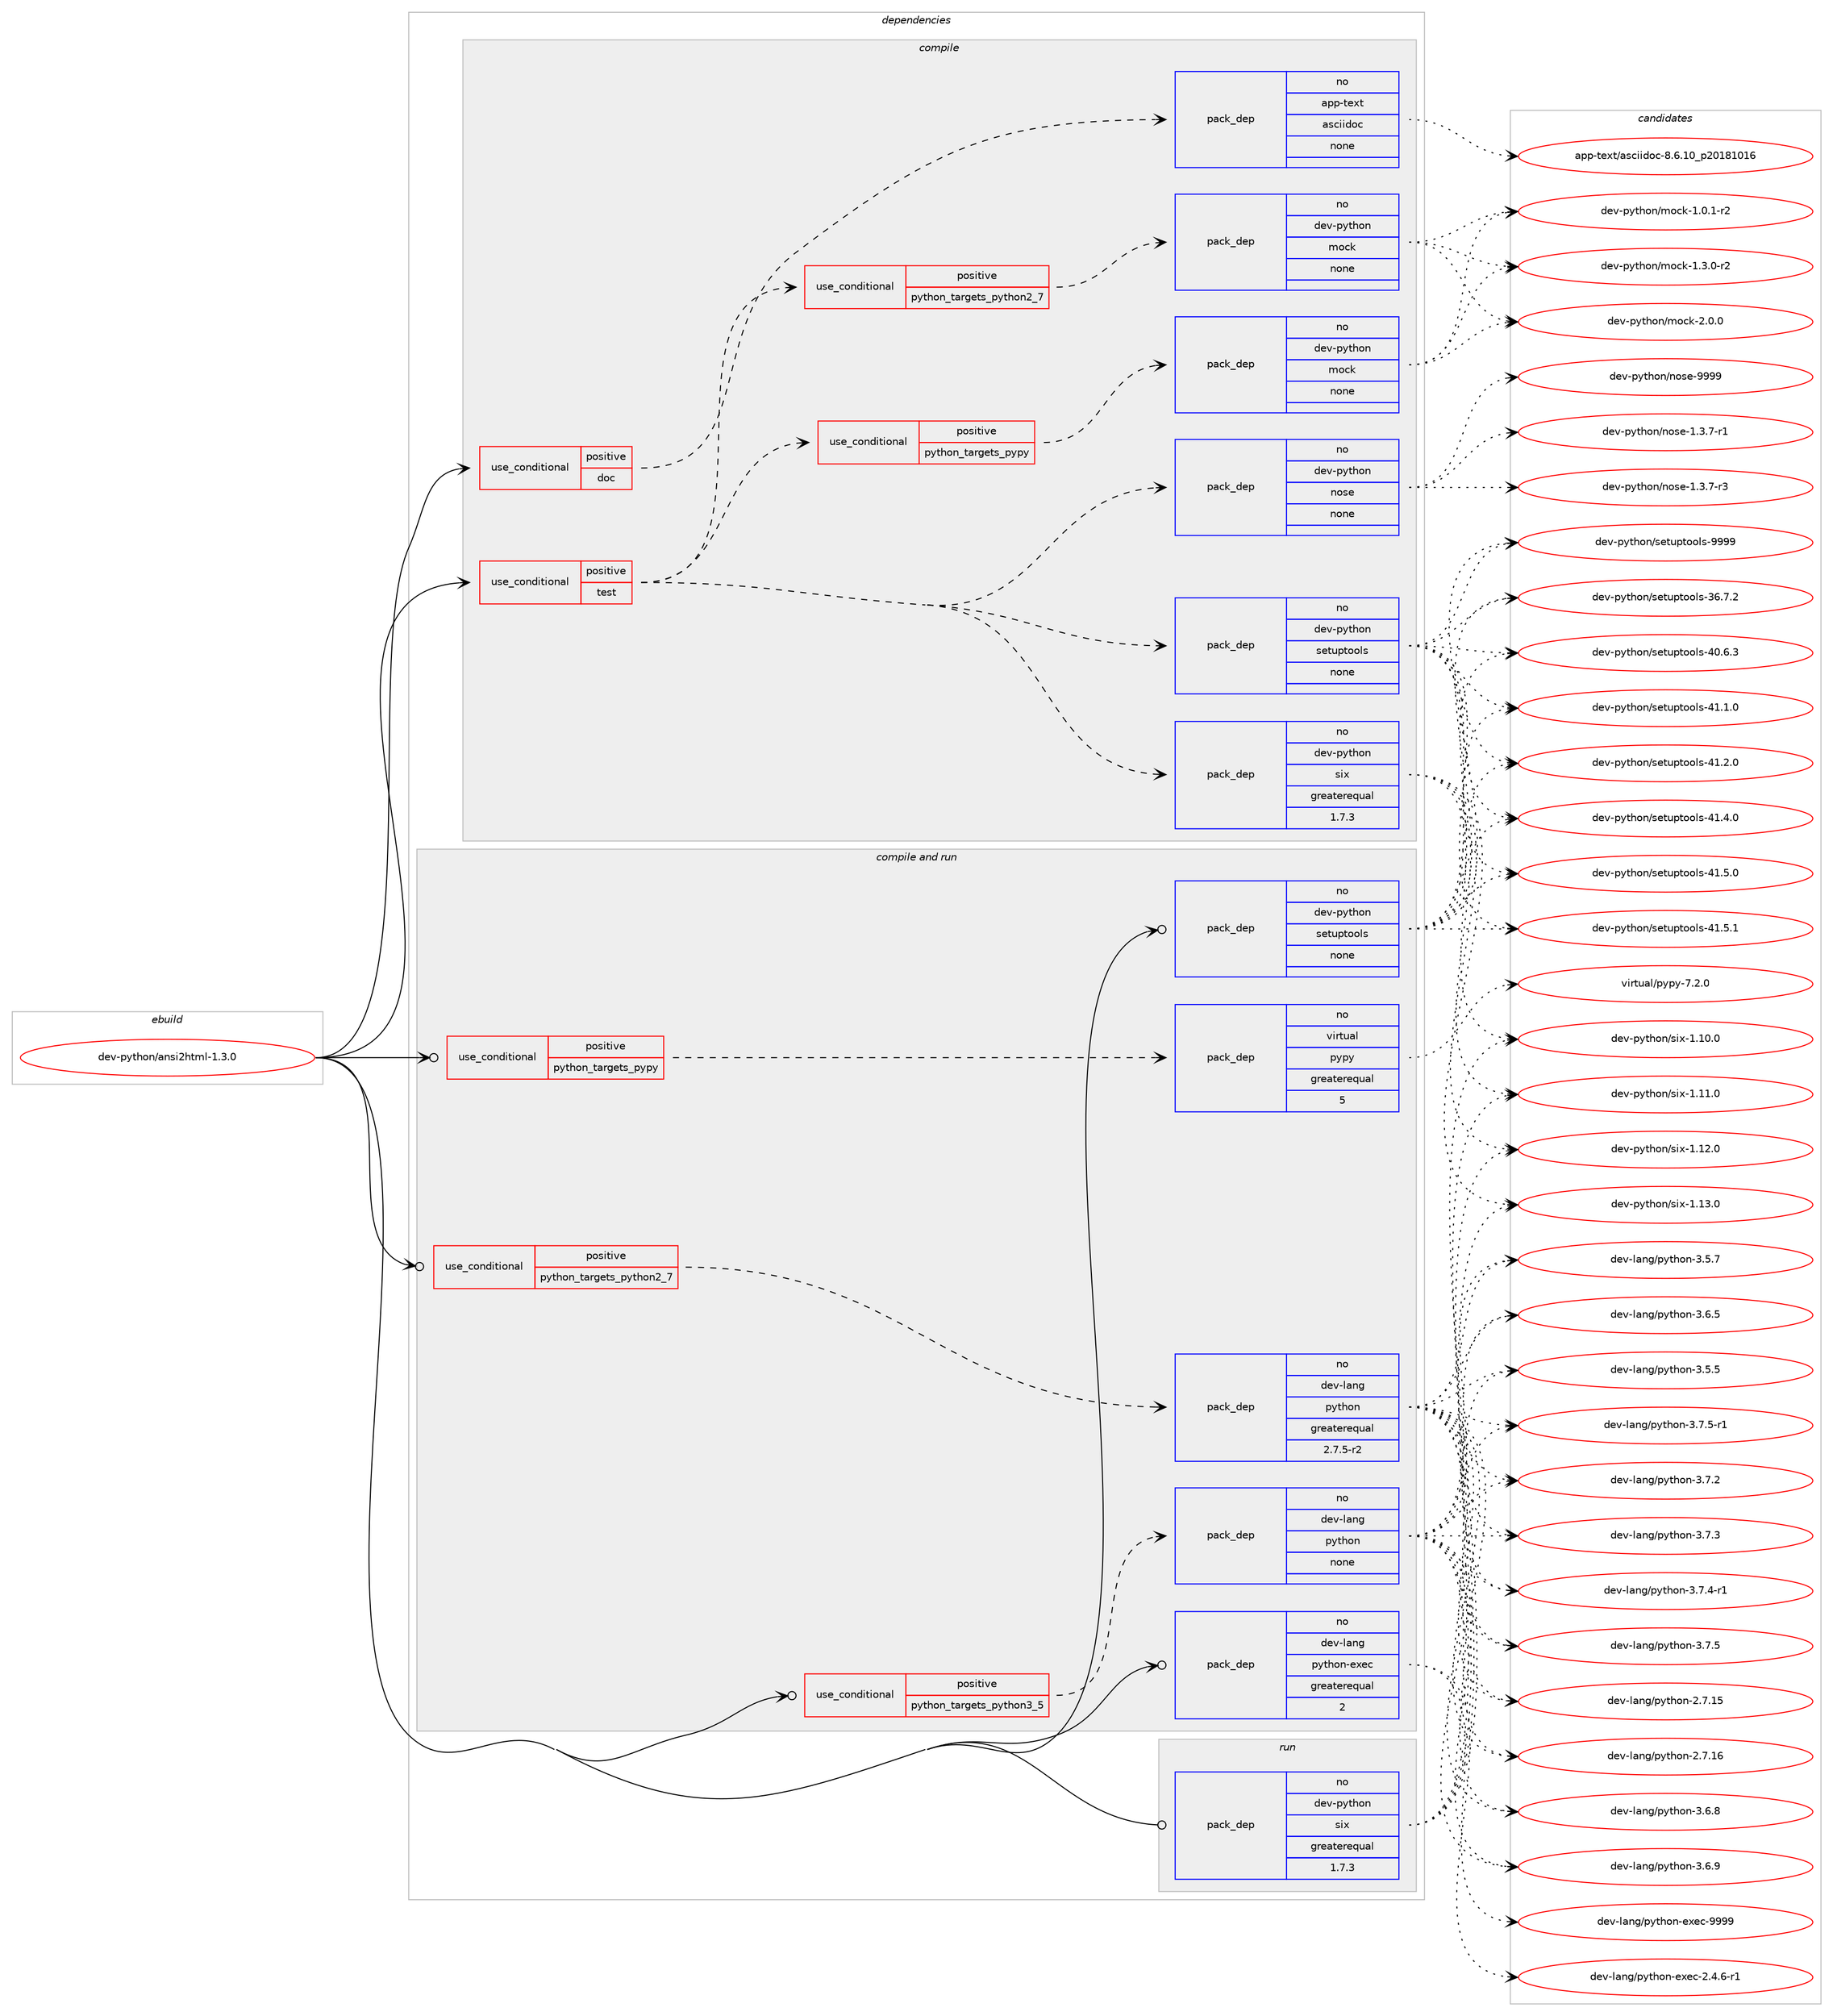 digraph prolog {

# *************
# Graph options
# *************

newrank=true;
concentrate=true;
compound=true;
graph [rankdir=LR,fontname=Helvetica,fontsize=10,ranksep=1.5];#, ranksep=2.5, nodesep=0.2];
edge  [arrowhead=vee];
node  [fontname=Helvetica,fontsize=10];

# **********
# The ebuild
# **********

subgraph cluster_leftcol {
color=gray;
rank=same;
label=<<i>ebuild</i>>;
id [label="dev-python/ansi2html-1.3.0", color=red, width=4, href="../dev-python/ansi2html-1.3.0.svg"];
}

# ****************
# The dependencies
# ****************

subgraph cluster_midcol {
color=gray;
label=<<i>dependencies</i>>;
subgraph cluster_compile {
fillcolor="#eeeeee";
style=filled;
label=<<i>compile</i>>;
subgraph cond136087 {
dependency594066 [label=<<TABLE BORDER="0" CELLBORDER="1" CELLSPACING="0" CELLPADDING="4"><TR><TD ROWSPAN="3" CELLPADDING="10">use_conditional</TD></TR><TR><TD>positive</TD></TR><TR><TD>doc</TD></TR></TABLE>>, shape=none, color=red];
subgraph pack446207 {
dependency594067 [label=<<TABLE BORDER="0" CELLBORDER="1" CELLSPACING="0" CELLPADDING="4" WIDTH="220"><TR><TD ROWSPAN="6" CELLPADDING="30">pack_dep</TD></TR><TR><TD WIDTH="110">no</TD></TR><TR><TD>app-text</TD></TR><TR><TD>asciidoc</TD></TR><TR><TD>none</TD></TR><TR><TD></TD></TR></TABLE>>, shape=none, color=blue];
}
dependency594066:e -> dependency594067:w [weight=20,style="dashed",arrowhead="vee"];
}
id:e -> dependency594066:w [weight=20,style="solid",arrowhead="vee"];
subgraph cond136088 {
dependency594068 [label=<<TABLE BORDER="0" CELLBORDER="1" CELLSPACING="0" CELLPADDING="4"><TR><TD ROWSPAN="3" CELLPADDING="10">use_conditional</TD></TR><TR><TD>positive</TD></TR><TR><TD>test</TD></TR></TABLE>>, shape=none, color=red];
subgraph pack446208 {
dependency594069 [label=<<TABLE BORDER="0" CELLBORDER="1" CELLSPACING="0" CELLPADDING="4" WIDTH="220"><TR><TD ROWSPAN="6" CELLPADDING="30">pack_dep</TD></TR><TR><TD WIDTH="110">no</TD></TR><TR><TD>dev-python</TD></TR><TR><TD>setuptools</TD></TR><TR><TD>none</TD></TR><TR><TD></TD></TR></TABLE>>, shape=none, color=blue];
}
dependency594068:e -> dependency594069:w [weight=20,style="dashed",arrowhead="vee"];
subgraph pack446209 {
dependency594070 [label=<<TABLE BORDER="0" CELLBORDER="1" CELLSPACING="0" CELLPADDING="4" WIDTH="220"><TR><TD ROWSPAN="6" CELLPADDING="30">pack_dep</TD></TR><TR><TD WIDTH="110">no</TD></TR><TR><TD>dev-python</TD></TR><TR><TD>six</TD></TR><TR><TD>greaterequal</TD></TR><TR><TD>1.7.3</TD></TR></TABLE>>, shape=none, color=blue];
}
dependency594068:e -> dependency594070:w [weight=20,style="dashed",arrowhead="vee"];
subgraph pack446210 {
dependency594071 [label=<<TABLE BORDER="0" CELLBORDER="1" CELLSPACING="0" CELLPADDING="4" WIDTH="220"><TR><TD ROWSPAN="6" CELLPADDING="30">pack_dep</TD></TR><TR><TD WIDTH="110">no</TD></TR><TR><TD>dev-python</TD></TR><TR><TD>nose</TD></TR><TR><TD>none</TD></TR><TR><TD></TD></TR></TABLE>>, shape=none, color=blue];
}
dependency594068:e -> dependency594071:w [weight=20,style="dashed",arrowhead="vee"];
subgraph cond136089 {
dependency594072 [label=<<TABLE BORDER="0" CELLBORDER="1" CELLSPACING="0" CELLPADDING="4"><TR><TD ROWSPAN="3" CELLPADDING="10">use_conditional</TD></TR><TR><TD>positive</TD></TR><TR><TD>python_targets_pypy</TD></TR></TABLE>>, shape=none, color=red];
subgraph pack446211 {
dependency594073 [label=<<TABLE BORDER="0" CELLBORDER="1" CELLSPACING="0" CELLPADDING="4" WIDTH="220"><TR><TD ROWSPAN="6" CELLPADDING="30">pack_dep</TD></TR><TR><TD WIDTH="110">no</TD></TR><TR><TD>dev-python</TD></TR><TR><TD>mock</TD></TR><TR><TD>none</TD></TR><TR><TD></TD></TR></TABLE>>, shape=none, color=blue];
}
dependency594072:e -> dependency594073:w [weight=20,style="dashed",arrowhead="vee"];
}
dependency594068:e -> dependency594072:w [weight=20,style="dashed",arrowhead="vee"];
subgraph cond136090 {
dependency594074 [label=<<TABLE BORDER="0" CELLBORDER="1" CELLSPACING="0" CELLPADDING="4"><TR><TD ROWSPAN="3" CELLPADDING="10">use_conditional</TD></TR><TR><TD>positive</TD></TR><TR><TD>python_targets_python2_7</TD></TR></TABLE>>, shape=none, color=red];
subgraph pack446212 {
dependency594075 [label=<<TABLE BORDER="0" CELLBORDER="1" CELLSPACING="0" CELLPADDING="4" WIDTH="220"><TR><TD ROWSPAN="6" CELLPADDING="30">pack_dep</TD></TR><TR><TD WIDTH="110">no</TD></TR><TR><TD>dev-python</TD></TR><TR><TD>mock</TD></TR><TR><TD>none</TD></TR><TR><TD></TD></TR></TABLE>>, shape=none, color=blue];
}
dependency594074:e -> dependency594075:w [weight=20,style="dashed",arrowhead="vee"];
}
dependency594068:e -> dependency594074:w [weight=20,style="dashed",arrowhead="vee"];
}
id:e -> dependency594068:w [weight=20,style="solid",arrowhead="vee"];
}
subgraph cluster_compileandrun {
fillcolor="#eeeeee";
style=filled;
label=<<i>compile and run</i>>;
subgraph cond136091 {
dependency594076 [label=<<TABLE BORDER="0" CELLBORDER="1" CELLSPACING="0" CELLPADDING="4"><TR><TD ROWSPAN="3" CELLPADDING="10">use_conditional</TD></TR><TR><TD>positive</TD></TR><TR><TD>python_targets_pypy</TD></TR></TABLE>>, shape=none, color=red];
subgraph pack446213 {
dependency594077 [label=<<TABLE BORDER="0" CELLBORDER="1" CELLSPACING="0" CELLPADDING="4" WIDTH="220"><TR><TD ROWSPAN="6" CELLPADDING="30">pack_dep</TD></TR><TR><TD WIDTH="110">no</TD></TR><TR><TD>virtual</TD></TR><TR><TD>pypy</TD></TR><TR><TD>greaterequal</TD></TR><TR><TD>5</TD></TR></TABLE>>, shape=none, color=blue];
}
dependency594076:e -> dependency594077:w [weight=20,style="dashed",arrowhead="vee"];
}
id:e -> dependency594076:w [weight=20,style="solid",arrowhead="odotvee"];
subgraph cond136092 {
dependency594078 [label=<<TABLE BORDER="0" CELLBORDER="1" CELLSPACING="0" CELLPADDING="4"><TR><TD ROWSPAN="3" CELLPADDING="10">use_conditional</TD></TR><TR><TD>positive</TD></TR><TR><TD>python_targets_python2_7</TD></TR></TABLE>>, shape=none, color=red];
subgraph pack446214 {
dependency594079 [label=<<TABLE BORDER="0" CELLBORDER="1" CELLSPACING="0" CELLPADDING="4" WIDTH="220"><TR><TD ROWSPAN="6" CELLPADDING="30">pack_dep</TD></TR><TR><TD WIDTH="110">no</TD></TR><TR><TD>dev-lang</TD></TR><TR><TD>python</TD></TR><TR><TD>greaterequal</TD></TR><TR><TD>2.7.5-r2</TD></TR></TABLE>>, shape=none, color=blue];
}
dependency594078:e -> dependency594079:w [weight=20,style="dashed",arrowhead="vee"];
}
id:e -> dependency594078:w [weight=20,style="solid",arrowhead="odotvee"];
subgraph cond136093 {
dependency594080 [label=<<TABLE BORDER="0" CELLBORDER="1" CELLSPACING="0" CELLPADDING="4"><TR><TD ROWSPAN="3" CELLPADDING="10">use_conditional</TD></TR><TR><TD>positive</TD></TR><TR><TD>python_targets_python3_5</TD></TR></TABLE>>, shape=none, color=red];
subgraph pack446215 {
dependency594081 [label=<<TABLE BORDER="0" CELLBORDER="1" CELLSPACING="0" CELLPADDING="4" WIDTH="220"><TR><TD ROWSPAN="6" CELLPADDING="30">pack_dep</TD></TR><TR><TD WIDTH="110">no</TD></TR><TR><TD>dev-lang</TD></TR><TR><TD>python</TD></TR><TR><TD>none</TD></TR><TR><TD></TD></TR></TABLE>>, shape=none, color=blue];
}
dependency594080:e -> dependency594081:w [weight=20,style="dashed",arrowhead="vee"];
}
id:e -> dependency594080:w [weight=20,style="solid",arrowhead="odotvee"];
subgraph pack446216 {
dependency594082 [label=<<TABLE BORDER="0" CELLBORDER="1" CELLSPACING="0" CELLPADDING="4" WIDTH="220"><TR><TD ROWSPAN="6" CELLPADDING="30">pack_dep</TD></TR><TR><TD WIDTH="110">no</TD></TR><TR><TD>dev-lang</TD></TR><TR><TD>python-exec</TD></TR><TR><TD>greaterequal</TD></TR><TR><TD>2</TD></TR></TABLE>>, shape=none, color=blue];
}
id:e -> dependency594082:w [weight=20,style="solid",arrowhead="odotvee"];
subgraph pack446217 {
dependency594083 [label=<<TABLE BORDER="0" CELLBORDER="1" CELLSPACING="0" CELLPADDING="4" WIDTH="220"><TR><TD ROWSPAN="6" CELLPADDING="30">pack_dep</TD></TR><TR><TD WIDTH="110">no</TD></TR><TR><TD>dev-python</TD></TR><TR><TD>setuptools</TD></TR><TR><TD>none</TD></TR><TR><TD></TD></TR></TABLE>>, shape=none, color=blue];
}
id:e -> dependency594083:w [weight=20,style="solid",arrowhead="odotvee"];
}
subgraph cluster_run {
fillcolor="#eeeeee";
style=filled;
label=<<i>run</i>>;
subgraph pack446218 {
dependency594084 [label=<<TABLE BORDER="0" CELLBORDER="1" CELLSPACING="0" CELLPADDING="4" WIDTH="220"><TR><TD ROWSPAN="6" CELLPADDING="30">pack_dep</TD></TR><TR><TD WIDTH="110">no</TD></TR><TR><TD>dev-python</TD></TR><TR><TD>six</TD></TR><TR><TD>greaterequal</TD></TR><TR><TD>1.7.3</TD></TR></TABLE>>, shape=none, color=blue];
}
id:e -> dependency594084:w [weight=20,style="solid",arrowhead="odot"];
}
}

# **************
# The candidates
# **************

subgraph cluster_choices {
rank=same;
color=gray;
label=<<i>candidates</i>>;

subgraph choice446207 {
color=black;
nodesep=1;
choice97112112451161011201164797115991051051001119945564654464948951125048495649484954 [label="app-text/asciidoc-8.6.10_p20181016", color=red, width=4,href="../app-text/asciidoc-8.6.10_p20181016.svg"];
dependency594067:e -> choice97112112451161011201164797115991051051001119945564654464948951125048495649484954:w [style=dotted,weight="100"];
}
subgraph choice446208 {
color=black;
nodesep=1;
choice100101118451121211161041111104711510111611711211611111110811545515446554650 [label="dev-python/setuptools-36.7.2", color=red, width=4,href="../dev-python/setuptools-36.7.2.svg"];
choice100101118451121211161041111104711510111611711211611111110811545524846544651 [label="dev-python/setuptools-40.6.3", color=red, width=4,href="../dev-python/setuptools-40.6.3.svg"];
choice100101118451121211161041111104711510111611711211611111110811545524946494648 [label="dev-python/setuptools-41.1.0", color=red, width=4,href="../dev-python/setuptools-41.1.0.svg"];
choice100101118451121211161041111104711510111611711211611111110811545524946504648 [label="dev-python/setuptools-41.2.0", color=red, width=4,href="../dev-python/setuptools-41.2.0.svg"];
choice100101118451121211161041111104711510111611711211611111110811545524946524648 [label="dev-python/setuptools-41.4.0", color=red, width=4,href="../dev-python/setuptools-41.4.0.svg"];
choice100101118451121211161041111104711510111611711211611111110811545524946534648 [label="dev-python/setuptools-41.5.0", color=red, width=4,href="../dev-python/setuptools-41.5.0.svg"];
choice100101118451121211161041111104711510111611711211611111110811545524946534649 [label="dev-python/setuptools-41.5.1", color=red, width=4,href="../dev-python/setuptools-41.5.1.svg"];
choice10010111845112121116104111110471151011161171121161111111081154557575757 [label="dev-python/setuptools-9999", color=red, width=4,href="../dev-python/setuptools-9999.svg"];
dependency594069:e -> choice100101118451121211161041111104711510111611711211611111110811545515446554650:w [style=dotted,weight="100"];
dependency594069:e -> choice100101118451121211161041111104711510111611711211611111110811545524846544651:w [style=dotted,weight="100"];
dependency594069:e -> choice100101118451121211161041111104711510111611711211611111110811545524946494648:w [style=dotted,weight="100"];
dependency594069:e -> choice100101118451121211161041111104711510111611711211611111110811545524946504648:w [style=dotted,weight="100"];
dependency594069:e -> choice100101118451121211161041111104711510111611711211611111110811545524946524648:w [style=dotted,weight="100"];
dependency594069:e -> choice100101118451121211161041111104711510111611711211611111110811545524946534648:w [style=dotted,weight="100"];
dependency594069:e -> choice100101118451121211161041111104711510111611711211611111110811545524946534649:w [style=dotted,weight="100"];
dependency594069:e -> choice10010111845112121116104111110471151011161171121161111111081154557575757:w [style=dotted,weight="100"];
}
subgraph choice446209 {
color=black;
nodesep=1;
choice100101118451121211161041111104711510512045494649484648 [label="dev-python/six-1.10.0", color=red, width=4,href="../dev-python/six-1.10.0.svg"];
choice100101118451121211161041111104711510512045494649494648 [label="dev-python/six-1.11.0", color=red, width=4,href="../dev-python/six-1.11.0.svg"];
choice100101118451121211161041111104711510512045494649504648 [label="dev-python/six-1.12.0", color=red, width=4,href="../dev-python/six-1.12.0.svg"];
choice100101118451121211161041111104711510512045494649514648 [label="dev-python/six-1.13.0", color=red, width=4,href="../dev-python/six-1.13.0.svg"];
dependency594070:e -> choice100101118451121211161041111104711510512045494649484648:w [style=dotted,weight="100"];
dependency594070:e -> choice100101118451121211161041111104711510512045494649494648:w [style=dotted,weight="100"];
dependency594070:e -> choice100101118451121211161041111104711510512045494649504648:w [style=dotted,weight="100"];
dependency594070:e -> choice100101118451121211161041111104711510512045494649514648:w [style=dotted,weight="100"];
}
subgraph choice446210 {
color=black;
nodesep=1;
choice10010111845112121116104111110471101111151014549465146554511449 [label="dev-python/nose-1.3.7-r1", color=red, width=4,href="../dev-python/nose-1.3.7-r1.svg"];
choice10010111845112121116104111110471101111151014549465146554511451 [label="dev-python/nose-1.3.7-r3", color=red, width=4,href="../dev-python/nose-1.3.7-r3.svg"];
choice10010111845112121116104111110471101111151014557575757 [label="dev-python/nose-9999", color=red, width=4,href="../dev-python/nose-9999.svg"];
dependency594071:e -> choice10010111845112121116104111110471101111151014549465146554511449:w [style=dotted,weight="100"];
dependency594071:e -> choice10010111845112121116104111110471101111151014549465146554511451:w [style=dotted,weight="100"];
dependency594071:e -> choice10010111845112121116104111110471101111151014557575757:w [style=dotted,weight="100"];
}
subgraph choice446211 {
color=black;
nodesep=1;
choice1001011184511212111610411111047109111991074549464846494511450 [label="dev-python/mock-1.0.1-r2", color=red, width=4,href="../dev-python/mock-1.0.1-r2.svg"];
choice1001011184511212111610411111047109111991074549465146484511450 [label="dev-python/mock-1.3.0-r2", color=red, width=4,href="../dev-python/mock-1.3.0-r2.svg"];
choice100101118451121211161041111104710911199107455046484648 [label="dev-python/mock-2.0.0", color=red, width=4,href="../dev-python/mock-2.0.0.svg"];
dependency594073:e -> choice1001011184511212111610411111047109111991074549464846494511450:w [style=dotted,weight="100"];
dependency594073:e -> choice1001011184511212111610411111047109111991074549465146484511450:w [style=dotted,weight="100"];
dependency594073:e -> choice100101118451121211161041111104710911199107455046484648:w [style=dotted,weight="100"];
}
subgraph choice446212 {
color=black;
nodesep=1;
choice1001011184511212111610411111047109111991074549464846494511450 [label="dev-python/mock-1.0.1-r2", color=red, width=4,href="../dev-python/mock-1.0.1-r2.svg"];
choice1001011184511212111610411111047109111991074549465146484511450 [label="dev-python/mock-1.3.0-r2", color=red, width=4,href="../dev-python/mock-1.3.0-r2.svg"];
choice100101118451121211161041111104710911199107455046484648 [label="dev-python/mock-2.0.0", color=red, width=4,href="../dev-python/mock-2.0.0.svg"];
dependency594075:e -> choice1001011184511212111610411111047109111991074549464846494511450:w [style=dotted,weight="100"];
dependency594075:e -> choice1001011184511212111610411111047109111991074549465146484511450:w [style=dotted,weight="100"];
dependency594075:e -> choice100101118451121211161041111104710911199107455046484648:w [style=dotted,weight="100"];
}
subgraph choice446213 {
color=black;
nodesep=1;
choice1181051141161179710847112121112121455546504648 [label="virtual/pypy-7.2.0", color=red, width=4,href="../virtual/pypy-7.2.0.svg"];
dependency594077:e -> choice1181051141161179710847112121112121455546504648:w [style=dotted,weight="100"];
}
subgraph choice446214 {
color=black;
nodesep=1;
choice10010111845108971101034711212111610411111045504655464953 [label="dev-lang/python-2.7.15", color=red, width=4,href="../dev-lang/python-2.7.15.svg"];
choice10010111845108971101034711212111610411111045504655464954 [label="dev-lang/python-2.7.16", color=red, width=4,href="../dev-lang/python-2.7.16.svg"];
choice100101118451089711010347112121116104111110455146534653 [label="dev-lang/python-3.5.5", color=red, width=4,href="../dev-lang/python-3.5.5.svg"];
choice100101118451089711010347112121116104111110455146534655 [label="dev-lang/python-3.5.7", color=red, width=4,href="../dev-lang/python-3.5.7.svg"];
choice100101118451089711010347112121116104111110455146544653 [label="dev-lang/python-3.6.5", color=red, width=4,href="../dev-lang/python-3.6.5.svg"];
choice100101118451089711010347112121116104111110455146544656 [label="dev-lang/python-3.6.8", color=red, width=4,href="../dev-lang/python-3.6.8.svg"];
choice100101118451089711010347112121116104111110455146544657 [label="dev-lang/python-3.6.9", color=red, width=4,href="../dev-lang/python-3.6.9.svg"];
choice100101118451089711010347112121116104111110455146554650 [label="dev-lang/python-3.7.2", color=red, width=4,href="../dev-lang/python-3.7.2.svg"];
choice100101118451089711010347112121116104111110455146554651 [label="dev-lang/python-3.7.3", color=red, width=4,href="../dev-lang/python-3.7.3.svg"];
choice1001011184510897110103471121211161041111104551465546524511449 [label="dev-lang/python-3.7.4-r1", color=red, width=4,href="../dev-lang/python-3.7.4-r1.svg"];
choice100101118451089711010347112121116104111110455146554653 [label="dev-lang/python-3.7.5", color=red, width=4,href="../dev-lang/python-3.7.5.svg"];
choice1001011184510897110103471121211161041111104551465546534511449 [label="dev-lang/python-3.7.5-r1", color=red, width=4,href="../dev-lang/python-3.7.5-r1.svg"];
dependency594079:e -> choice10010111845108971101034711212111610411111045504655464953:w [style=dotted,weight="100"];
dependency594079:e -> choice10010111845108971101034711212111610411111045504655464954:w [style=dotted,weight="100"];
dependency594079:e -> choice100101118451089711010347112121116104111110455146534653:w [style=dotted,weight="100"];
dependency594079:e -> choice100101118451089711010347112121116104111110455146534655:w [style=dotted,weight="100"];
dependency594079:e -> choice100101118451089711010347112121116104111110455146544653:w [style=dotted,weight="100"];
dependency594079:e -> choice100101118451089711010347112121116104111110455146544656:w [style=dotted,weight="100"];
dependency594079:e -> choice100101118451089711010347112121116104111110455146544657:w [style=dotted,weight="100"];
dependency594079:e -> choice100101118451089711010347112121116104111110455146554650:w [style=dotted,weight="100"];
dependency594079:e -> choice100101118451089711010347112121116104111110455146554651:w [style=dotted,weight="100"];
dependency594079:e -> choice1001011184510897110103471121211161041111104551465546524511449:w [style=dotted,weight="100"];
dependency594079:e -> choice100101118451089711010347112121116104111110455146554653:w [style=dotted,weight="100"];
dependency594079:e -> choice1001011184510897110103471121211161041111104551465546534511449:w [style=dotted,weight="100"];
}
subgraph choice446215 {
color=black;
nodesep=1;
choice10010111845108971101034711212111610411111045504655464953 [label="dev-lang/python-2.7.15", color=red, width=4,href="../dev-lang/python-2.7.15.svg"];
choice10010111845108971101034711212111610411111045504655464954 [label="dev-lang/python-2.7.16", color=red, width=4,href="../dev-lang/python-2.7.16.svg"];
choice100101118451089711010347112121116104111110455146534653 [label="dev-lang/python-3.5.5", color=red, width=4,href="../dev-lang/python-3.5.5.svg"];
choice100101118451089711010347112121116104111110455146534655 [label="dev-lang/python-3.5.7", color=red, width=4,href="../dev-lang/python-3.5.7.svg"];
choice100101118451089711010347112121116104111110455146544653 [label="dev-lang/python-3.6.5", color=red, width=4,href="../dev-lang/python-3.6.5.svg"];
choice100101118451089711010347112121116104111110455146544656 [label="dev-lang/python-3.6.8", color=red, width=4,href="../dev-lang/python-3.6.8.svg"];
choice100101118451089711010347112121116104111110455146544657 [label="dev-lang/python-3.6.9", color=red, width=4,href="../dev-lang/python-3.6.9.svg"];
choice100101118451089711010347112121116104111110455146554650 [label="dev-lang/python-3.7.2", color=red, width=4,href="../dev-lang/python-3.7.2.svg"];
choice100101118451089711010347112121116104111110455146554651 [label="dev-lang/python-3.7.3", color=red, width=4,href="../dev-lang/python-3.7.3.svg"];
choice1001011184510897110103471121211161041111104551465546524511449 [label="dev-lang/python-3.7.4-r1", color=red, width=4,href="../dev-lang/python-3.7.4-r1.svg"];
choice100101118451089711010347112121116104111110455146554653 [label="dev-lang/python-3.7.5", color=red, width=4,href="../dev-lang/python-3.7.5.svg"];
choice1001011184510897110103471121211161041111104551465546534511449 [label="dev-lang/python-3.7.5-r1", color=red, width=4,href="../dev-lang/python-3.7.5-r1.svg"];
dependency594081:e -> choice10010111845108971101034711212111610411111045504655464953:w [style=dotted,weight="100"];
dependency594081:e -> choice10010111845108971101034711212111610411111045504655464954:w [style=dotted,weight="100"];
dependency594081:e -> choice100101118451089711010347112121116104111110455146534653:w [style=dotted,weight="100"];
dependency594081:e -> choice100101118451089711010347112121116104111110455146534655:w [style=dotted,weight="100"];
dependency594081:e -> choice100101118451089711010347112121116104111110455146544653:w [style=dotted,weight="100"];
dependency594081:e -> choice100101118451089711010347112121116104111110455146544656:w [style=dotted,weight="100"];
dependency594081:e -> choice100101118451089711010347112121116104111110455146544657:w [style=dotted,weight="100"];
dependency594081:e -> choice100101118451089711010347112121116104111110455146554650:w [style=dotted,weight="100"];
dependency594081:e -> choice100101118451089711010347112121116104111110455146554651:w [style=dotted,weight="100"];
dependency594081:e -> choice1001011184510897110103471121211161041111104551465546524511449:w [style=dotted,weight="100"];
dependency594081:e -> choice100101118451089711010347112121116104111110455146554653:w [style=dotted,weight="100"];
dependency594081:e -> choice1001011184510897110103471121211161041111104551465546534511449:w [style=dotted,weight="100"];
}
subgraph choice446216 {
color=black;
nodesep=1;
choice10010111845108971101034711212111610411111045101120101994550465246544511449 [label="dev-lang/python-exec-2.4.6-r1", color=red, width=4,href="../dev-lang/python-exec-2.4.6-r1.svg"];
choice10010111845108971101034711212111610411111045101120101994557575757 [label="dev-lang/python-exec-9999", color=red, width=4,href="../dev-lang/python-exec-9999.svg"];
dependency594082:e -> choice10010111845108971101034711212111610411111045101120101994550465246544511449:w [style=dotted,weight="100"];
dependency594082:e -> choice10010111845108971101034711212111610411111045101120101994557575757:w [style=dotted,weight="100"];
}
subgraph choice446217 {
color=black;
nodesep=1;
choice100101118451121211161041111104711510111611711211611111110811545515446554650 [label="dev-python/setuptools-36.7.2", color=red, width=4,href="../dev-python/setuptools-36.7.2.svg"];
choice100101118451121211161041111104711510111611711211611111110811545524846544651 [label="dev-python/setuptools-40.6.3", color=red, width=4,href="../dev-python/setuptools-40.6.3.svg"];
choice100101118451121211161041111104711510111611711211611111110811545524946494648 [label="dev-python/setuptools-41.1.0", color=red, width=4,href="../dev-python/setuptools-41.1.0.svg"];
choice100101118451121211161041111104711510111611711211611111110811545524946504648 [label="dev-python/setuptools-41.2.0", color=red, width=4,href="../dev-python/setuptools-41.2.0.svg"];
choice100101118451121211161041111104711510111611711211611111110811545524946524648 [label="dev-python/setuptools-41.4.0", color=red, width=4,href="../dev-python/setuptools-41.4.0.svg"];
choice100101118451121211161041111104711510111611711211611111110811545524946534648 [label="dev-python/setuptools-41.5.0", color=red, width=4,href="../dev-python/setuptools-41.5.0.svg"];
choice100101118451121211161041111104711510111611711211611111110811545524946534649 [label="dev-python/setuptools-41.5.1", color=red, width=4,href="../dev-python/setuptools-41.5.1.svg"];
choice10010111845112121116104111110471151011161171121161111111081154557575757 [label="dev-python/setuptools-9999", color=red, width=4,href="../dev-python/setuptools-9999.svg"];
dependency594083:e -> choice100101118451121211161041111104711510111611711211611111110811545515446554650:w [style=dotted,weight="100"];
dependency594083:e -> choice100101118451121211161041111104711510111611711211611111110811545524846544651:w [style=dotted,weight="100"];
dependency594083:e -> choice100101118451121211161041111104711510111611711211611111110811545524946494648:w [style=dotted,weight="100"];
dependency594083:e -> choice100101118451121211161041111104711510111611711211611111110811545524946504648:w [style=dotted,weight="100"];
dependency594083:e -> choice100101118451121211161041111104711510111611711211611111110811545524946524648:w [style=dotted,weight="100"];
dependency594083:e -> choice100101118451121211161041111104711510111611711211611111110811545524946534648:w [style=dotted,weight="100"];
dependency594083:e -> choice100101118451121211161041111104711510111611711211611111110811545524946534649:w [style=dotted,weight="100"];
dependency594083:e -> choice10010111845112121116104111110471151011161171121161111111081154557575757:w [style=dotted,weight="100"];
}
subgraph choice446218 {
color=black;
nodesep=1;
choice100101118451121211161041111104711510512045494649484648 [label="dev-python/six-1.10.0", color=red, width=4,href="../dev-python/six-1.10.0.svg"];
choice100101118451121211161041111104711510512045494649494648 [label="dev-python/six-1.11.0", color=red, width=4,href="../dev-python/six-1.11.0.svg"];
choice100101118451121211161041111104711510512045494649504648 [label="dev-python/six-1.12.0", color=red, width=4,href="../dev-python/six-1.12.0.svg"];
choice100101118451121211161041111104711510512045494649514648 [label="dev-python/six-1.13.0", color=red, width=4,href="../dev-python/six-1.13.0.svg"];
dependency594084:e -> choice100101118451121211161041111104711510512045494649484648:w [style=dotted,weight="100"];
dependency594084:e -> choice100101118451121211161041111104711510512045494649494648:w [style=dotted,weight="100"];
dependency594084:e -> choice100101118451121211161041111104711510512045494649504648:w [style=dotted,weight="100"];
dependency594084:e -> choice100101118451121211161041111104711510512045494649514648:w [style=dotted,weight="100"];
}
}

}
